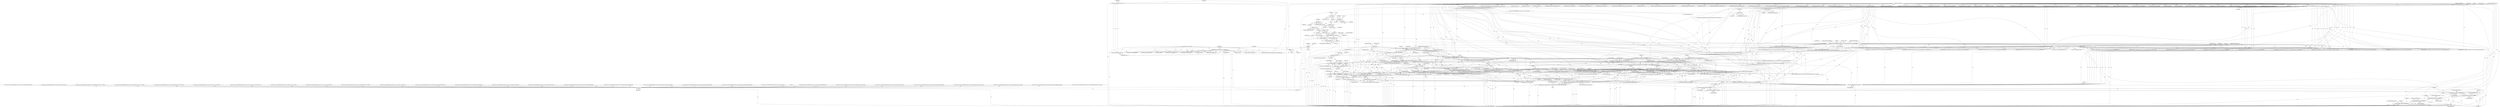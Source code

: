 digraph "0_ghostscript_e698d5c11d27212aa1098bc5b1673a3378563092_19@pointer" {
"1000775" [label="(Call,jbig2_error(ctx, JBIG2_SEVERITY_FATAL, segment->number, \"text region specified invalid RDW huffman table\"))"];
"1000549" [label="(Call,jbig2_build_huffman_table(ctx, &jbig2_huffman_params_H))"];
"1000459" [label="(Call,jbig2_build_huffman_table(ctx, &jbig2_huffman_params_F))"];
"1000369" [label="(Call,jbig2_error(ctx, JBIG2_SEVERITY_WARNING, segment->number, \"reserved bit 15 of text region huffman flags is not zero\"))"];
"1000227" [label="(Call,jbig2_error(ctx, JBIG2_SEVERITY_DEBUG, segment->number, \"text region header flags 0x%04x\", flags))"];
"1000150" [label="(MethodParameterIn,Jbig2Ctx *ctx)"];
"1000218" [label="(Call,flags = jbig2_get_uint16(segment_data + offset))"];
"1000220" [label="(Call,jbig2_get_uint16(segment_data + offset))"];
"1000211" [label="(Call,jbig2_get_region_segment_info(&region_info, segment_data))"];
"1000152" [label="(MethodParameterIn,const byte *segment_data)"];
"1000215" [label="(Call,offset += 17)"];
"1000155" [label="(Call,offset = 0)"];
"1000341" [label="(Call,jbig2_error(ctx, JBIG2_SEVERITY_DEBUG, segment->number, \"text region has SBDSOFFSET %d\", params.SBDSOFFSET))"];
"1000324" [label="(Call,params.SBDSOFFSET -= 0x20)"];
"1000319" [label="(Call,params.SBDSOFFSET > 0x0f)"];
"1000309" [label="(Call,params.SBDSOFFSET = (flags & 0x7C00) >> 10)"];
"1000313" [label="(Call,(flags & 0x7C00) >> 10)"];
"1000314" [label="(Call,flags & 0x7C00)"];
"1000306" [label="(Call,flags & 0x0200)"];
"1000298" [label="(Call,flags & 0x0180)"];
"1000288" [label="(Call,flags & 0x0040)"];
"1000280" [label="(Call,flags & 0x0030)"];
"1000260" [label="(Call,flags & 0x000c)"];
"1000252" [label="(Call,flags & 0x0002)"];
"1000245" [label="(Call,flags & 0x0001)"];
"1000501" [label="(Call,jbig2_build_huffman_table(ctx, huffman_params))"];
"1000477" [label="(Call,jbig2_find_table(ctx, segment, table_index))"];
"1000151" [label="(MethodParameterIn,Jbig2Segment *segment)"];
"1000197" [label="(Call,table_index = 0)"];
"1000482" [label="(Call,huffman_params == NULL)"];
"1000475" [label="(Call,huffman_params = jbig2_find_table(ctx, segment, table_index))"];
"1000469" [label="(Call,jbig2_build_huffman_table(ctx, &jbig2_huffman_params_G))"];
"1000688" [label="(Call,jbig2_build_huffman_table(ctx, huffman_params))"];
"1000664" [label="(Call,jbig2_find_table(ctx, segment, table_index))"];
"1000601" [label="(Call,jbig2_build_huffman_table(ctx, huffman_params))"];
"1000577" [label="(Call,jbig2_find_table(ctx, segment, table_index))"];
"1000504" [label="(Call,++table_index)"];
"1000582" [label="(Call,huffman_params == NULL)"];
"1000575" [label="(Call,huffman_params = jbig2_find_table(ctx, segment, table_index))"];
"1000521" [label="(Call,params.SBHUFFFS == NULL)"];
"1000497" [label="(Call,params.SBHUFFFS = jbig2_build_huffman_table(ctx, huffman_params))"];
"1000455" [label="(Call,params.SBHUFFFS = jbig2_build_huffman_table(ctx, &jbig2_huffman_params_F))"];
"1000465" [label="(Call,params.SBHUFFFS = jbig2_build_huffman_table(ctx, &jbig2_huffman_params_G))"];
"1000569" [label="(Call,jbig2_build_huffman_table(ctx, &jbig2_huffman_params_J))"];
"1000559" [label="(Call,jbig2_build_huffman_table(ctx, &jbig2_huffman_params_I))"];
"1000604" [label="(Call,++table_index)"];
"1000669" [label="(Call,huffman_params == NULL)"];
"1000662" [label="(Call,huffman_params = jbig2_find_table(ctx, segment, table_index))"];
"1000608" [label="(Call,params.SBHUFFDS == NULL)"];
"1000597" [label="(Call,params.SBHUFFDS = jbig2_build_huffman_table(ctx, huffman_params))"];
"1000565" [label="(Call,params.SBHUFFDS = jbig2_build_huffman_table(ctx, &jbig2_huffman_params_J))"];
"1000545" [label="(Call,params.SBHUFFDS = jbig2_build_huffman_table(ctx, &jbig2_huffman_params_H))"];
"1000555" [label="(Call,params.SBHUFFDS = jbig2_build_huffman_table(ctx, &jbig2_huffman_params_I))"];
"1000646" [label="(Call,jbig2_build_huffman_table(ctx, &jbig2_huffman_params_L))"];
"1000636" [label="(Call,jbig2_build_huffman_table(ctx, &jbig2_huffman_params_K))"];
"1000656" [label="(Call,jbig2_build_huffman_table(ctx, &jbig2_huffman_params_M))"];
"1000773" [label="(Call,code = jbig2_error(ctx, JBIG2_SEVERITY_FATAL, segment->number, \"text region specified invalid RDW huffman table\"))"];
"1001757" [label="(Return,return code;)"];
"1001712" [label="(Call,jbig2_release_huffman_table(ctx, params.SBHUFFFS))"];
"1001717" [label="(Call,jbig2_release_huffman_table(ctx, params.SBHUFFDS))"];
"1001722" [label="(Call,jbig2_release_huffman_table(ctx, params.SBHUFFDT))"];
"1001727" [label="(Call,jbig2_release_huffman_table(ctx, params.SBHUFFRDX))"];
"1001732" [label="(Call,jbig2_release_huffman_table(ctx, params.SBHUFFRDY))"];
"1001737" [label="(Call,jbig2_release_huffman_table(ctx, params.SBHUFFRDW))"];
"1001742" [label="(Call,jbig2_release_huffman_table(ctx, params.SBHUFFRDH))"];
"1001747" [label="(Call,jbig2_release_huffman_table(ctx, params.SBHUFFRSIZE))"];
"1001669" [label="(Call,jbig2_arith_int_ctx_free(ctx, params.IADT))"];
"1000750" [label="(Call,code = jbig2_error(ctx, JBIG2_SEVERITY_FATAL, segment->number, \"Custom RDW huffman table not found (%d)\", table_index))"];
"1000284" [label="(Call,params.TRANSPOSED = flags & 0x0040)"];
"1000347" [label="(Literal,\"text region has SBDSOFFSET %d\")"];
"1000573" [label="(ControlStructure,break;)"];
"1000484" [label="(Identifier,NULL)"];
"1000921" [label="(Call,jbig2_find_table(ctx, segment, table_index))"];
"1000225" [label="(Identifier,offset)"];
"1001250" [label="(Call,jbig2_error(ctx, JBIG2_SEVERITY_WARNING, segment->number, \"unable to find all referenced symbol dictionaries!\"))"];
"1000690" [label="(Identifier,huffman_params)"];
"1000521" [label="(Call,params.SBHUFFFS == NULL)"];
"1000487" [label="(Identifier,code)"];
"1000522" [label="(Call,params.SBHUFFFS)"];
"1000246" [label="(Identifier,flags)"];
"1000212" [label="(Call,&region_info)"];
"1001343" [label="(Call,jbig2_error(ctx, JBIG2_SEVERITY_FATAL, segment->number, \"couldn't allocate ws in text region image\"))"];
"1001404" [label="(Call,jbig2_arith_int_ctx_new(ctx))"];
"1000612" [label="(Identifier,NULL)"];
"1001500" [label="(Call,jbig2_arith_int_ctx_new(ctx))"];
"1000930" [label="(Call,code = jbig2_error(ctx, JBIG2_SEVERITY_FATAL, segment->number, \"Custom RDX huffman table not found (%d)\", table_index))"];
"1000157" [label="(Literal,0)"];
"1000234" [label="(Identifier,flags)"];
"1000478" [label="(Identifier,ctx)"];
"1000583" [label="(Identifier,huffman_params)"];
"1000319" [label="(Call,params.SBDSOFFSET > 0x0f)"];
"1001091" [label="(Call,jbig2_find_table(ctx, segment, table_index))"];
"1000323" [label="(Literal,0x0f)"];
"1001744" [label="(Call,params.SBHUFFRDH)"];
"1000688" [label="(Call,jbig2_build_huffman_table(ctx, huffman_params))"];
"1000310" [label="(Call,params.SBDSOFFSET)"];
"1000280" [label="(Call,flags & 0x0030)"];
"1000227" [label="(Call,jbig2_error(ctx, JBIG2_SEVERITY_DEBUG, segment->number, \"text region header flags 0x%04x\", flags))"];
"1000529" [label="(Call,jbig2_error(ctx, JBIG2_SEVERITY_FATAL, segment->number, \"failed to allocate text region specified FS huffman table\"))"];
"1000642" [label="(Call,params.SBHUFFDT = jbig2_build_huffman_table(ctx, &jbig2_huffman_params_L))"];
"1000741" [label="(Call,jbig2_find_table(ctx, segment, table_index))"];
"1000551" [label="(Call,&jbig2_huffman_params_H)"];
"1001758" [label="(Identifier,code)"];
"1000459" [label="(Call,jbig2_build_huffman_table(ctx, &jbig2_huffman_params_F))"];
"1001189" [label="(Call,code = jbig2_error(ctx, JBIG2_SEVERITY_FATAL, segment->number, \"text region refers to no symbol dictionaries!\"))"];
"1001204" [label="(Call,code = jbig2_error(ctx, JBIG2_SEVERITY_FATAL, segment->number, \"unable to retrive symbol dictionaries! previous parsing error?\"))"];
"1001488" [label="(Call,jbig2_arith_int_ctx_new(ctx))"];
"1000774" [label="(Identifier,code)"];
"1000813" [label="(Call,jbig2_build_huffman_table(ctx, &jbig2_huffman_params_N))"];
"1000460" [label="(Identifier,ctx)"];
"1000793" [label="(Call,jbig2_error(ctx, JBIG2_SEVERITY_FATAL, segment->number, \"failed to allocate text region specified RDW huffman table\"))"];
"1000301" [label="(Literal,7)"];
"1000260" [label="(Call,flags & 0x000c)"];
"1000630" [label="(Block,)"];
"1000563" [label="(ControlStructure,break;)"];
"1000375" [label="(Literal,\"reserved bit 15 of text region huffman flags is not zero\")"];
"1000781" [label="(Literal,\"text region specified invalid RDW huffman table\")"];
"1000842" [label="(Call,jbig2_error(ctx, JBIG2_SEVERITY_FATAL, segment->number, \"Custom RDH huffman table not found (%d)\", table_index))"];
"1000965" [label="(Call,params.SBHUFFRDX == NULL)"];
"1000632" [label="(Call,params.SBHUFFDT = jbig2_build_huffman_table(ctx, &jbig2_huffman_params_K))"];
"1000569" [label="(Call,jbig2_build_huffman_table(ctx, &jbig2_huffman_params_J))"];
"1001714" [label="(Call,params.SBHUFFFS)"];
"1000198" [label="(Identifier,table_index)"];
"1000776" [label="(Identifier,ctx)"];
"1000581" [label="(ControlStructure,if (huffman_params == NULL))"];
"1000652" [label="(Call,params.SBHUFFDT = jbig2_build_huffman_table(ctx, &jbig2_huffman_params_M))"];
"1001361" [label="(Call,code = jbig2_error(ctx, JBIG2_SEVERITY_FATAL, segment->number, \"couldn't allocate as in text region image\"))"];
"1000153" [label="(Block,)"];
"1000497" [label="(Call,params.SBHUFFFS = jbig2_build_huffman_table(ctx, huffman_params))"];
"1001712" [label="(Call,jbig2_release_huffman_table(ctx, params.SBHUFFFS))"];
"1000627" [label="(Identifier,huffman_flags)"];
"1001637" [label="(Call,jbig2_arith_int_ctx_free(ctx, params.IARI))"];
"1000855" [label="(Call,jbig2_build_huffman_table(ctx, huffman_params))"];
"1000281" [label="(Identifier,flags)"];
"1001743" [label="(Identifier,ctx)"];
"1001206" [label="(Call,jbig2_error(ctx, JBIG2_SEVERITY_FATAL, segment->number, \"unable to retrive symbol dictionaries! previous parsing error?\"))"];
"1001449" [label="(Call,code = jbig2_error(ctx, JBIG2_SEVERITY_FATAL, segment->number, \"couldn't allocate text region image data\"))"];
"1001674" [label="(Call,jbig2_arith_int_ctx_free(ctx, params.IAFS))"];
"1001761" [label="(Call,jbig2_error(ctx, JBIG2_SEVERITY_FATAL, segment->number, \"Segment too short\"))"];
"1000214" [label="(Identifier,segment_data)"];
"1000365" [label="(ControlStructure,if (huffman_flags & 0x8000))"];
"1000667" [label="(Identifier,table_index)"];
"1000663" [label="(Identifier,huffman_params)"];
"1000673" [label="(Call,code = jbig2_error(ctx, JBIG2_SEVERITY_FATAL, segment->number, \"Custom DT huffman table not found (%d)\", table_index))"];
"1000599" [label="(Identifier,params)"];
"1000340" [label="(Block,)"];
"1000483" [label="(Identifier,huffman_params)"];
"1000528" [label="(Identifier,code)"];
"1001341" [label="(Call,code = jbig2_error(ctx, JBIG2_SEVERITY_FATAL, segment->number, \"couldn't allocate ws in text region image\"))"];
"1001494" [label="(Call,jbig2_arith_int_ctx_new(ctx))"];
"1000498" [label="(Call,params.SBHUFFFS)"];
"1000435" [label="(Identifier,params)"];
"1001055" [label="(Call,params.SBHUFFRDY == NULL)"];
"1000971" [label="(Call,code = jbig2_error(ctx, JBIG2_SEVERITY_FATAL, segment->number, \"failed to allocate text region specified RDX huffman table\"))"];
"1001732" [label="(Call,jbig2_release_huffman_table(ctx, params.SBHUFFRDY))"];
"1000262" [label="(Literal,0x000c)"];
"1000540" [label="(Identifier,huffman_flags)"];
"1001043" [label="(Call,code = jbig2_error(ctx, JBIG2_SEVERITY_FATAL, segment->number, \"text region specified invalid RDY huffman table\"))"];
"1000580" [label="(Identifier,table_index)"];
"1000289" [label="(Identifier,flags)"];
"1001122" [label="(Call,params.SBHUFFRSIZE == NULL)"];
"1000455" [label="(Call,params.SBHUFFFS = jbig2_build_huffman_table(ctx, &jbig2_huffman_params_F))"];
"1000228" [label="(Identifier,ctx)"];
"1000309" [label="(Call,params.SBDSOFFSET = (flags & 0x7C00) >> 10)"];
"1001742" [label="(Call,jbig2_release_huffman_table(ctx, params.SBHUFFRDH))"];
"1000604" [label="(Call,++table_index)"];
"1000333" [label="(Call,flags & 0x8000)"];
"1001727" [label="(Call,jbig2_release_huffman_table(ctx, params.SBHUFFRDX))"];
"1000561" [label="(Call,&jbig2_huffman_params_I)"];
"1000230" [label="(Call,segment->number)"];
"1000665" [label="(Identifier,ctx)"];
"1000666" [label="(Identifier,segment)"];
"1000501" [label="(Call,jbig2_build_huffman_table(ctx, huffman_params))"];
"1000560" [label="(Identifier,ctx)"];
"1000479" [label="(Identifier,segment)"];
"1000509" [label="(Call,code = jbig2_error(ctx, JBIG2_SEVERITY_FATAL, segment->number, \"text region specified invalid FS huffman table\"))"];
"1001287" [label="(Call,jbig2_error(ctx, JBIG2_SEVERITY_FATAL, segment->number, \"could not allocate GR_stats\"))"];
"1001363" [label="(Call,jbig2_error(ctx, JBIG2_SEVERITY_FATAL, segment->number, \"couldn't allocate as in text region image\"))"];
"1000555" [label="(Call,params.SBHUFFDS = jbig2_build_huffman_table(ctx, &jbig2_huffman_params_I))"];
"1000261" [label="(Identifier,flags)"];
"1000469" [label="(Call,jbig2_build_huffman_table(ctx, &jbig2_huffman_params_G))"];
"1000162" [label="(Identifier,image)"];
"1000606" [label="(ControlStructure,break;)"];
"1001545" [label="(Call,code = jbig2_error(ctx, JBIG2_SEVERITY_FATAL, segment->number, \"couldn't allocate text region image data\"))"];
"1000308" [label="(Literal,0x0200)"];
"1000216" [label="(Identifier,offset)"];
"1000945" [label="(Call,jbig2_build_huffman_table(ctx, huffman_params))"];
"1000582" [label="(Call,huffman_params == NULL)"];
"1001416" [label="(Call,jbig2_arith_int_ctx_new(ctx))"];
"1000782" [label="(ControlStructure,goto cleanup1;)"];
"1000686" [label="(Identifier,params)"];
"1000913" [label="(Call,jbig2_build_huffman_table(ctx, &jbig2_huffman_params_O))"];
"1000881" [label="(Call,code = jbig2_error(ctx, JBIG2_SEVERITY_FATAL, segment->number, \"failed to allocate text region specified RDH huffman table\"))"];
"1001003" [label="(Call,jbig2_build_huffman_table(ctx, &jbig2_huffman_params_O))"];
"1000775" [label="(Call,jbig2_error(ctx, JBIG2_SEVERITY_FATAL, segment->number, \"text region specified invalid RDW huffman table\"))"];
"1000647" [label="(Identifier,ctx)"];
"1000588" [label="(Call,jbig2_error(ctx, JBIG2_SEVERITY_FATAL, segment->number, \"Custom DS huffman table not found (%d)\", table_index))"];
"1000456" [label="(Call,params.SBHUFFFS)"];
"1000520" [label="(ControlStructure,if (params.SBHUFFFS == NULL))"];
"1000546" [label="(Call,params.SBHUFFDS)"];
"1001632" [label="(Call,jbig2_arith_iaid_ctx_free(ctx, params.IAID))"];
"1000657" [label="(Identifier,ctx)"];
"1001316" [label="(Call,jbig2_error(ctx, JBIG2_SEVERITY_FATAL, segment->number, \"couldn't allocate text region image\"))"];
"1001748" [label="(Identifier,ctx)"];
"1000566" [label="(Call,params.SBHUFFDS)"];
"1000656" [label="(Call,jbig2_build_huffman_table(ctx, &jbig2_huffman_params_M))"];
"1000668" [label="(ControlStructure,if (huffman_params == NULL))"];
"1000511" [label="(Call,jbig2_error(ctx, JBIG2_SEVERITY_FATAL, segment->number, \"text region specified invalid FS huffman table\"))"];
"1001757" [label="(Return,return code;)"];
"1000695" [label="(Call,params.SBHUFFDT == NULL)"];
"1000341" [label="(Call,jbig2_error(ctx, JBIG2_SEVERITY_DEBUG, segment->number, \"text region has SBDSOFFSET %d\", params.SBDSOFFSET))"];
"1000701" [label="(Call,code = jbig2_error(ctx, JBIG2_SEVERITY_FATAL, segment->number, \"failed to allocate text region specified DT huffman table\"))"];
"1001035" [label="(Call,jbig2_build_huffman_table(ctx, huffman_params))"];
"1000300" [label="(Literal,0x0180)"];
"1000637" [label="(Identifier,ctx)"];
"1001642" [label="(Call,jbig2_arith_int_ctx_free(ctx, params.IARDW))"];
"1000823" [label="(Call,jbig2_build_huffman_table(ctx, &jbig2_huffman_params_O))"];
"1000648" [label="(Call,&jbig2_huffman_params_L)"];
"1000299" [label="(Identifier,flags)"];
"1000831" [label="(Call,jbig2_find_table(ctx, segment, table_index))"];
"1001326" [label="(Call,jbig2_word_stream_buf_new(ctx, segment_data + offset, segment->data_length - offset))"];
"1000263" [label="(Literal,2)"];
"1000388" [label="(Call,params.sbrat[0] = segment_data[offset])"];
"1000437" [label="(Call,jbig2_get_uint32(segment_data + offset))"];
"1000248" [label="(Call,params.SBREFINE = flags & 0x0002)"];
"1000527" [label="(Call,code = jbig2_error(ctx, JBIG2_SEVERITY_FATAL, segment->number, \"failed to allocate text region specified FS huffman table\"))"];
"1000684" [label="(Call,params.SBHUFFDT = jbig2_build_huffman_table(ctx, huffman_params))"];
"1000752" [label="(Call,jbig2_error(ctx, JBIG2_SEVERITY_FATAL, segment->number, \"Custom RDW huffman table not found (%d)\", table_index))"];
"1000224" [label="(Call,offset += 2)"];
"1000221" [label="(Call,segment_data + offset)"];
"1000342" [label="(Identifier,ctx)"];
"1000369" [label="(Call,jbig2_error(ctx, JBIG2_SEVERITY_WARNING, segment->number, \"reserved bit 15 of text region huffman flags is not zero\"))"];
"1000253" [label="(Identifier,flags)"];
"1000584" [label="(Identifier,NULL)"];
"1000503" [label="(Identifier,huffman_params)"];
"1001451" [label="(Call,jbig2_error(ctx, JBIG2_SEVERITY_FATAL, segment->number, \"couldn't allocate text region image data\"))"];
"1000646" [label="(Call,jbig2_build_huffman_table(ctx, &jbig2_huffman_params_L))"];
"1001652" [label="(Call,jbig2_arith_int_ctx_free(ctx, params.IARDX))"];
"1000359" [label="(Call,segment_data + offset)"];
"1000675" [label="(Call,jbig2_error(ctx, JBIG2_SEVERITY_FATAL, segment->number, \"Custom DT huffman table not found (%d)\", table_index))"];
"1001022" [label="(Call,jbig2_error(ctx, JBIG2_SEVERITY_FATAL, segment->number, \"Custom RDY huffman table not found (%d)\", table_index))"];
"1001560" [label="(Call,jbig2_error(ctx, JBIG2_SEVERITY_FATAL, segment->number, \"failed to decode text region image data\"))"];
"1000482" [label="(Call,huffman_params == NULL)"];
"1001717" [label="(Call,jbig2_release_huffman_table(ctx, params.SBHUFFDS))"];
"1001679" [label="(Call,jbig2_arith_int_ctx_free(ctx, params.IADS))"];
"1000152" [label="(MethodParameterIn,const byte *segment_data)"];
"1000723" [label="(Call,jbig2_build_huffman_table(ctx, &jbig2_huffman_params_N))"];
"1000636" [label="(Call,jbig2_build_huffman_table(ctx, &jbig2_huffman_params_K))"];
"1000344" [label="(Call,segment->number)"];
"1000283" [label="(Literal,4)"];
"1000602" [label="(Identifier,ctx)"];
"1000614" [label="(Call,code = jbig2_error(ctx, JBIG2_SEVERITY_FATAL, segment->number, \"failed to allocate text region specified DS huffman table\"))"];
"1001647" [label="(Call,jbig2_arith_int_ctx_free(ctx, params.IARDH))"];
"1001128" [label="(Call,code = jbig2_error(ctx, JBIG2_SEVERITY_FATAL, segment->number, \"failed to allocate text region specified RSIZE huffman table\"))"];
"1000499" [label="(Identifier,params)"];
"1000463" [label="(ControlStructure,break;)"];
"1001728" [label="(Identifier,ctx)"];
"1001733" [label="(Identifier,ctx)"];
"1000370" [label="(Identifier,ctx)"];
"1001657" [label="(Call,jbig2_arith_int_ctx_free(ctx, params.IARDY))"];
"1000777" [label="(Identifier,JBIG2_SEVERITY_FATAL)"];
"1000259" [label="(Call,(flags & 0x000c) >> 2)"];
"1000875" [label="(Call,params.SBHUFFRDH == NULL)"];
"1000883" [label="(Call,jbig2_error(ctx, JBIG2_SEVERITY_FATAL, segment->number, \"failed to allocate text region specified RDH huffman table\"))"];
"1001713" [label="(Identifier,ctx)"];
"1000616" [label="(Call,jbig2_error(ctx, JBIG2_SEVERITY_FATAL, segment->number, \"failed to allocate text region specified DS huffman table\"))"];
"1000316" [label="(Literal,0x7C00)"];
"1000343" [label="(Identifier,JBIG2_SEVERITY_DEBUG)"];
"1000219" [label="(Identifier,flags)"];
"1000328" [label="(Literal,0x20)"];
"1000465" [label="(Call,params.SBHUFFFS = jbig2_build_huffman_table(ctx, &jbig2_huffman_params_G))"];
"1001754" [label="(Identifier,ctx)"];
"1000505" [label="(Identifier,table_index)"];
"1000245" [label="(Call,flags & 0x0001)"];
"1001011" [label="(Call,jbig2_find_table(ctx, segment, table_index))"];
"1001285" [label="(Call,code = jbig2_error(ctx, JBIG2_SEVERITY_FATAL, segment->number, \"could not allocate GR_stats\"))"];
"1000419" [label="(Call,params.sbrat[3] = segment_data[offset + 3])"];
"1000313" [label="(Call,(flags & 0x7C00) >> 10)"];
"1000470" [label="(Identifier,ctx)"];
"1001410" [label="(Call,jbig2_arith_int_ctx_new(ctx))"];
"1001581" [label="(Call,jbig2_image_clone(ctx, image))"];
"1000607" [label="(ControlStructure,if (params.SBHUFFDS == NULL))"];
"1000302" [label="(Call,params.SBDEFPIXEL = flags & 0x0200)"];
"1000438" [label="(Call,segment_data + offset)"];
"1000247" [label="(Literal,0x0001)"];
"1000576" [label="(Identifier,huffman_params)"];
"1000504" [label="(Call,++table_index)"];
"1001102" [label="(Call,jbig2_error(ctx, JBIG2_SEVERITY_FATAL, segment->number, \"Custom RSIZE huffman table not found (%d)\", table_index))"];
"1000397" [label="(Call,params.sbrat[1] = segment_data[offset + 1])"];
"1000288" [label="(Call,flags & 0x0040)"];
"1000601" [label="(Call,jbig2_build_huffman_table(ctx, huffman_params))"];
"1001130" [label="(Call,jbig2_error(ctx, JBIG2_SEVERITY_FATAL, segment->number, \"failed to allocate text region specified RSIZE huffman table\"))"];
"1000575" [label="(Call,huffman_params = jbig2_find_table(ctx, segment, table_index))"];
"1000307" [label="(Identifier,flags)"];
"1001506" [label="(Call,jbig2_arith_int_ctx_new(ctx))"];
"1001556" [label="(Call,code < 0)"];
"1001143" [label="(Call,jbig2_error(ctx, JBIG2_SEVERITY_WARNING, segment->number, \"text region huffman flags bit 15 is set, contrary to spec\"))"];
"1000615" [label="(Identifier,code)"];
"1000233" [label="(Literal,\"text region header flags 0x%04x\")"];
"1001747" [label="(Call,jbig2_release_huffman_table(ctx, params.SBHUFFRSIZE))"];
"1000480" [label="(Identifier,table_index)"];
"1001718" [label="(Identifier,ctx)"];
"1001547" [label="(Call,jbig2_error(ctx, JBIG2_SEVERITY_FATAL, segment->number, \"couldn't allocate text region image data\"))"];
"1000215" [label="(Call,offset += 17)"];
"1000326" [label="(Identifier,params)"];
"1000778" [label="(Call,segment->number)"];
"1001739" [label="(Call,params.SBHUFFRDW)"];
"1000556" [label="(Call,params.SBHUFFDS)"];
"1001605" [label="(Call,jbig2_page_add_result(ctx, &ctx->pages[ctx->current_page], image, region_info.x, region_info.y, region_info.op))"];
"1000297" [label="(Call,(flags & 0x0180) >> 7)"];
"1000298" [label="(Call,flags & 0x0180)"];
"1000290" [label="(Literal,0x0040)"];
"1000674" [label="(Identifier,code)"];
"1001703" [label="(Call,jbig2_image_release(ctx, image))"];
"1001045" [label="(Call,jbig2_error(ctx, JBIG2_SEVERITY_FATAL, segment->number, \"text region specified invalid RDY huffman table\"))"];
"1001083" [label="(Call,jbig2_build_huffman_table(ctx, &jbig2_huffman_params_A))"];
"1000953" [label="(Call,code = jbig2_error(ctx, JBIG2_SEVERITY_FATAL, segment->number, \"text region specified invalid RDX huffman table\"))"];
"1000597" [label="(Call,params.SBHUFFDS = jbig2_build_huffman_table(ctx, huffman_params))"];
"1001768" [label="(MethodReturn,RET)"];
"1000586" [label="(Call,code = jbig2_error(ctx, JBIG2_SEVERITY_FATAL, segment->number, \"Custom DS huffman table not found (%d)\", table_index))"];
"1000559" [label="(Call,jbig2_build_huffman_table(ctx, &jbig2_huffman_params_I))"];
"1001224" [label="(Call,code = jbig2_error(ctx, JBIG2_SEVERITY_WARNING, segment->number, \"unable to find first referenced symbol dictionary!\"))"];
"1000218" [label="(Call,flags = jbig2_get_uint16(segment_data + offset))"];
"1000571" [label="(Call,&jbig2_huffman_params_J)"];
"1000471" [label="(Call,&jbig2_huffman_params_G)"];
"1000252" [label="(Call,flags & 0x0002)"];
"1000765" [label="(Call,jbig2_build_huffman_table(ctx, huffman_params))"];
"1000502" [label="(Identifier,ctx)"];
"1000461" [label="(Call,&jbig2_huffman_params_F)"];
"1001586" [label="(Call,jbig2_error(ctx, JBIG2_SEVERITY_DEBUG, segment->number,\n                    \"composing %dx%d decoded text region onto page at (%d, %d)\", region_info.width, region_info.height, region_info.x, region_info.y))"];
"1000151" [label="(MethodParameterIn,Jbig2Segment *segment)"];
"1000477" [label="(Call,jbig2_find_table(ctx, segment, table_index))"];
"1000691" [label="(Call,++table_index)"];
"1000670" [label="(Identifier,huffman_params)"];
"1001749" [label="(Call,params.SBHUFFRSIZE)"];
"1000669" [label="(Call,huffman_params == NULL)"];
"1000791" [label="(Call,code = jbig2_error(ctx, JBIG2_SEVERITY_FATAL, segment->number, \"failed to allocate text region specified RDW huffman table\"))"];
"1000156" [label="(Identifier,offset)"];
"1000353" [label="(Identifier,params)"];
"1000578" [label="(Identifier,ctx)"];
"1000320" [label="(Call,params.SBDSOFFSET)"];
"1000577" [label="(Call,jbig2_find_table(ctx, segment, table_index))"];
"1001738" [label="(Identifier,ctx)"];
"1000903" [label="(Call,jbig2_build_huffman_table(ctx, &jbig2_huffman_params_N))"];
"1001063" [label="(Call,jbig2_error(ctx, JBIG2_SEVERITY_FATAL, segment->number, \"failed to allocate text region specified RDY huffman table\"))"];
"1001722" [label="(Call,jbig2_release_huffman_table(ctx, params.SBHUFFDT))"];
"1000241" [label="(Call,params.SBHUFF = flags & 0x0001)"];
"1001020" [label="(Call,code = jbig2_error(ctx, JBIG2_SEVERITY_FATAL, segment->number, \"Custom RDY huffman table not found (%d)\", table_index))"];
"1000254" [label="(Literal,0x0002)"];
"1000229" [label="(Identifier,JBIG2_SEVERITY_DEBUG)"];
"1000603" [label="(Identifier,huffman_params)"];
"1000321" [label="(Identifier,params)"];
"1000314" [label="(Call,flags & 0x7C00)"];
"1000481" [label="(ControlStructure,if (huffman_params == NULL))"];
"1001475" [label="(Call,jbig2_arith_iaid_ctx_new(ctx, SBSYMCODELEN))"];
"1000348" [label="(Call,params.SBDSOFFSET)"];
"1000543" [label="(Block,)"];
"1000545" [label="(Call,params.SBHUFFDS = jbig2_build_huffman_table(ctx, &jbig2_huffman_params_H))"];
"1000486" [label="(Call,code = jbig2_error(ctx, JBIG2_SEVERITY_FATAL, segment->number, \"Custom FS huffman table not found (%d)\", table_index))"];
"1000609" [label="(Call,params.SBHUFFDS)"];
"1000331" [label="(Identifier,params)"];
"1000199" [label="(Literal,0)"];
"1000605" [label="(Identifier,table_index)"];
"1001734" [label="(Call,params.SBHUFFRDY)"];
"1000973" [label="(Call,jbig2_error(ctx, JBIG2_SEVERITY_FATAL, segment->number, \"failed to allocate text region specified RDX huffman table\"))"];
"1001684" [label="(Call,jbig2_arith_int_ctx_free(ctx, params.IAIT))"];
"1000865" [label="(Call,jbig2_error(ctx, JBIG2_SEVERITY_FATAL, segment->number, \"text region specified invalid RDH huffman table\"))"];
"1000317" [label="(Literal,10)"];
"1000371" [label="(Identifier,JBIG2_SEVERITY_WARNING)"];
"1000550" [label="(Identifier,ctx)"];
"1001191" [label="(Call,jbig2_error(ctx, JBIG2_SEVERITY_FATAL, segment->number, \"text region refers to no symbol dictionaries!\"))"];
"1000773" [label="(Call,code = jbig2_error(ctx, JBIG2_SEVERITY_FATAL, segment->number, \"text region specified invalid RDW huffman table\"))"];
"1001737" [label="(Call,jbig2_release_huffman_table(ctx, params.SBHUFFRDW))"];
"1001724" [label="(Call,params.SBHUFFDT)"];
"1001422" [label="(Call,jbig2_arith_int_ctx_new(ctx))"];
"1001061" [label="(Call,code = jbig2_error(ctx, JBIG2_SEVERITY_FATAL, segment->number, \"failed to allocate text region specified RDY huffman table\"))"];
"1000325" [label="(Call,params.SBDSOFFSET)"];
"1001482" [label="(Call,jbig2_arith_int_ctx_new(ctx))"];
"1001184" [label="(Call,jbig2_sd_list_referred(ctx, segment))"];
"1000703" [label="(Call,jbig2_error(ctx, JBIG2_SEVERITY_FATAL, segment->number, \"failed to allocate text region specified DT huffman table\"))"];
"1000638" [label="(Call,&jbig2_huffman_params_K)"];
"1000466" [label="(Call,params.SBHUFFFS)"];
"1000476" [label="(Identifier,huffman_params)"];
"1001694" [label="(Call,jbig2_word_stream_buf_free(ctx, ws))"];
"1000358" [label="(Call,jbig2_get_uint16(segment_data + offset))"];
"1000473" [label="(ControlStructure,break;)"];
"1001711" [label="(Block,)"];
"1000202" [label="(Identifier,huffman_params)"];
"1001100" [label="(Call,code = jbig2_error(ctx, JBIG2_SEVERITY_FATAL, segment->number, \"Custom RSIZE huffman table not found (%d)\", table_index))"];
"1001174" [label="(Call,jbig2_sd_count_referred(ctx, segment))"];
"1000475" [label="(Call,huffman_params = jbig2_find_table(ctx, segment, table_index))"];
"1000863" [label="(Call,code = jbig2_error(ctx, JBIG2_SEVERITY_FATAL, segment->number, \"text region specified invalid RDH huffman table\"))"];
"1001328" [label="(Call,segment_data + offset)"];
"1000689" [label="(Identifier,ctx)"];
"1001353" [label="(Call,jbig2_arith_new(ctx, ws))"];
"1001301" [label="(Call,jbig2_image_new(ctx, region_info.width, region_info.height))"];
"1000318" [label="(ControlStructure,if (params.SBDSOFFSET > 0x0f))"];
"1000587" [label="(Identifier,code)"];
"1000658" [label="(Call,&jbig2_huffman_params_M)"];
"1000324" [label="(Call,params.SBDSOFFSET -= 0x20)"];
"1000662" [label="(Call,huffman_params = jbig2_find_table(ctx, segment, table_index))"];
"1000932" [label="(Call,jbig2_error(ctx, JBIG2_SEVERITY_FATAL, segment->number, \"Custom RDX huffman table not found (%d)\", table_index))"];
"1000955" [label="(Call,jbig2_error(ctx, JBIG2_SEVERITY_FATAL, segment->number, \"text region specified invalid RDX huffman table\"))"];
"1001276" [label="(Call,jbig2_new(ctx, Jbig2ArithCx, stats_size))"];
"1000565" [label="(Call,params.SBHUFFDS = jbig2_build_huffman_table(ctx, &jbig2_huffman_params_J))"];
"1000315" [label="(Identifier,flags)"];
"1000306" [label="(Call,flags & 0x0200)"];
"1000664" [label="(Call,jbig2_find_table(ctx, segment, table_index))"];
"1000785" [label="(Call,params.SBHUFFRDW == NULL)"];
"1000453" [label="(Block,)"];
"1000717" [label="(Block,)"];
"1000549" [label="(Call,jbig2_build_huffman_table(ctx, &jbig2_huffman_params_H))"];
"1000217" [label="(Literal,17)"];
"1000155" [label="(Call,offset = 0)"];
"1001115" [label="(Call,jbig2_build_huffman_table(ctx, huffman_params))"];
"1000220" [label="(Call,jbig2_get_uint16(segment_data + offset))"];
"1000733" [label="(Call,jbig2_build_huffman_table(ctx, &jbig2_huffman_params_O))"];
"1000993" [label="(Call,jbig2_build_huffman_table(ctx, &jbig2_huffman_params_N))"];
"1000608" [label="(Call,params.SBHUFFDS == NULL)"];
"1000197" [label="(Call,table_index = 0)"];
"1001723" [label="(Identifier,ctx)"];
"1000237" [label="(Identifier,params)"];
"1000525" [label="(Identifier,NULL)"];
"1000671" [label="(Identifier,NULL)"];
"1000598" [label="(Call,params.SBHUFFDS)"];
"1000570" [label="(Identifier,ctx)"];
"1000553" [label="(ControlStructure,break;)"];
"1001226" [label="(Call,jbig2_error(ctx, JBIG2_SEVERITY_WARNING, segment->number, \"unable to find first referenced symbol dictionary!\"))"];
"1000488" [label="(Call,jbig2_error(ctx, JBIG2_SEVERITY_FATAL, segment->number, \"Custom FS huffman table not found (%d)\", table_index))"];
"1000408" [label="(Call,params.sbrat[2] = segment_data[offset + 2])"];
"1001314" [label="(Call,code = jbig2_error(ctx, JBIG2_SEVERITY_FATAL, segment->number, \"couldn't allocate text region image\"))"];
"1000279" [label="(Call,(flags & 0x0030) >> 4)"];
"1000579" [label="(Identifier,segment)"];
"1001719" [label="(Call,params.SBHUFFDS)"];
"1000150" [label="(MethodParameterIn,Jbig2Ctx *ctx)"];
"1000372" [label="(Call,segment->number)"];
"1000506" [label="(ControlStructure,break;)"];
"1000840" [label="(Call,code = jbig2_error(ctx, JBIG2_SEVERITY_FATAL, segment->number, \"Custom RDH huffman table not found (%d)\", table_index))"];
"1001729" [label="(Call,params.SBHUFFRDX)"];
"1000282" [label="(Literal,0x0030)"];
"1001150" [label="(Call,jbig2_error(ctx, JBIG2_SEVERITY_INFO, segment->number,\n                \"text region: %d x %d @ (%d,%d) %d symbols\", region_info.width, region_info.height, region_info.x, region_info.y, params.SBNUMINSTANCES))"];
"1000211" [label="(Call,jbig2_get_region_segment_info(&region_info, segment_data))"];
"1000775" -> "1000773"  [label="AST: "];
"1000775" -> "1000781"  [label="CFG: "];
"1000776" -> "1000775"  [label="AST: "];
"1000777" -> "1000775"  [label="AST: "];
"1000778" -> "1000775"  [label="AST: "];
"1000781" -> "1000775"  [label="AST: "];
"1000773" -> "1000775"  [label="CFG: "];
"1000775" -> "1001768"  [label="DDG: "];
"1000775" -> "1001768"  [label="DDG: "];
"1000775" -> "1001768"  [label="DDG: "];
"1000775" -> "1000773"  [label="DDG: "];
"1000775" -> "1000773"  [label="DDG: "];
"1000775" -> "1000773"  [label="DDG: "];
"1000775" -> "1000773"  [label="DDG: "];
"1000549" -> "1000775"  [label="DDG: "];
"1000688" -> "1000775"  [label="DDG: "];
"1000601" -> "1000775"  [label="DDG: "];
"1000646" -> "1000775"  [label="DDG: "];
"1000636" -> "1000775"  [label="DDG: "];
"1000501" -> "1000775"  [label="DDG: "];
"1000569" -> "1000775"  [label="DDG: "];
"1000656" -> "1000775"  [label="DDG: "];
"1000469" -> "1000775"  [label="DDG: "];
"1000559" -> "1000775"  [label="DDG: "];
"1000459" -> "1000775"  [label="DDG: "];
"1000150" -> "1000775"  [label="DDG: "];
"1000341" -> "1000775"  [label="DDG: "];
"1000227" -> "1000775"  [label="DDG: "];
"1000369" -> "1000775"  [label="DDG: "];
"1000775" -> "1001712"  [label="DDG: "];
"1000549" -> "1000545"  [label="AST: "];
"1000549" -> "1000551"  [label="CFG: "];
"1000550" -> "1000549"  [label="AST: "];
"1000551" -> "1000549"  [label="AST: "];
"1000545" -> "1000549"  [label="CFG: "];
"1000549" -> "1001768"  [label="DDG: "];
"1000549" -> "1000545"  [label="DDG: "];
"1000549" -> "1000545"  [label="DDG: "];
"1000459" -> "1000549"  [label="DDG: "];
"1000501" -> "1000549"  [label="DDG: "];
"1000469" -> "1000549"  [label="DDG: "];
"1000150" -> "1000549"  [label="DDG: "];
"1000549" -> "1000616"  [label="DDG: "];
"1000549" -> "1000636"  [label="DDG: "];
"1000549" -> "1000646"  [label="DDG: "];
"1000549" -> "1000656"  [label="DDG: "];
"1000549" -> "1000664"  [label="DDG: "];
"1000549" -> "1000703"  [label="DDG: "];
"1000549" -> "1000723"  [label="DDG: "];
"1000549" -> "1000733"  [label="DDG: "];
"1000549" -> "1000741"  [label="DDG: "];
"1000459" -> "1000455"  [label="AST: "];
"1000459" -> "1000461"  [label="CFG: "];
"1000460" -> "1000459"  [label="AST: "];
"1000461" -> "1000459"  [label="AST: "];
"1000455" -> "1000459"  [label="CFG: "];
"1000459" -> "1001768"  [label="DDG: "];
"1000459" -> "1000455"  [label="DDG: "];
"1000459" -> "1000455"  [label="DDG: "];
"1000369" -> "1000459"  [label="DDG: "];
"1000227" -> "1000459"  [label="DDG: "];
"1000341" -> "1000459"  [label="DDG: "];
"1000150" -> "1000459"  [label="DDG: "];
"1000459" -> "1000529"  [label="DDG: "];
"1000459" -> "1000559"  [label="DDG: "];
"1000459" -> "1000569"  [label="DDG: "];
"1000459" -> "1000577"  [label="DDG: "];
"1000459" -> "1000616"  [label="DDG: "];
"1000459" -> "1000636"  [label="DDG: "];
"1000459" -> "1000646"  [label="DDG: "];
"1000459" -> "1000656"  [label="DDG: "];
"1000459" -> "1000664"  [label="DDG: "];
"1000459" -> "1000703"  [label="DDG: "];
"1000459" -> "1000723"  [label="DDG: "];
"1000459" -> "1000733"  [label="DDG: "];
"1000459" -> "1000741"  [label="DDG: "];
"1000369" -> "1000365"  [label="AST: "];
"1000369" -> "1000375"  [label="CFG: "];
"1000370" -> "1000369"  [label="AST: "];
"1000371" -> "1000369"  [label="AST: "];
"1000372" -> "1000369"  [label="AST: "];
"1000375" -> "1000369"  [label="AST: "];
"1000435" -> "1000369"  [label="CFG: "];
"1000369" -> "1001768"  [label="DDG: "];
"1000369" -> "1001768"  [label="DDG: "];
"1000227" -> "1000369"  [label="DDG: "];
"1000227" -> "1000369"  [label="DDG: "];
"1000341" -> "1000369"  [label="DDG: "];
"1000341" -> "1000369"  [label="DDG: "];
"1000150" -> "1000369"  [label="DDG: "];
"1000369" -> "1000469"  [label="DDG: "];
"1000369" -> "1000477"  [label="DDG: "];
"1000369" -> "1000488"  [label="DDG: "];
"1000369" -> "1000511"  [label="DDG: "];
"1000369" -> "1000511"  [label="DDG: "];
"1000369" -> "1000529"  [label="DDG: "];
"1000369" -> "1000588"  [label="DDG: "];
"1000369" -> "1000616"  [label="DDG: "];
"1000369" -> "1000675"  [label="DDG: "];
"1000369" -> "1000703"  [label="DDG: "];
"1000369" -> "1000752"  [label="DDG: "];
"1000369" -> "1000793"  [label="DDG: "];
"1000369" -> "1000842"  [label="DDG: "];
"1000369" -> "1000865"  [label="DDG: "];
"1000369" -> "1000883"  [label="DDG: "];
"1000369" -> "1000932"  [label="DDG: "];
"1000369" -> "1000955"  [label="DDG: "];
"1000369" -> "1000973"  [label="DDG: "];
"1000369" -> "1001022"  [label="DDG: "];
"1000369" -> "1001045"  [label="DDG: "];
"1000369" -> "1001063"  [label="DDG: "];
"1000369" -> "1001102"  [label="DDG: "];
"1000369" -> "1001130"  [label="DDG: "];
"1000369" -> "1001143"  [label="DDG: "];
"1000369" -> "1001143"  [label="DDG: "];
"1000369" -> "1001150"  [label="DDG: "];
"1000369" -> "1001150"  [label="DDG: "];
"1000369" -> "1001226"  [label="DDG: "];
"1000369" -> "1001250"  [label="DDG: "];
"1000227" -> "1000153"  [label="AST: "];
"1000227" -> "1000234"  [label="CFG: "];
"1000228" -> "1000227"  [label="AST: "];
"1000229" -> "1000227"  [label="AST: "];
"1000230" -> "1000227"  [label="AST: "];
"1000233" -> "1000227"  [label="AST: "];
"1000234" -> "1000227"  [label="AST: "];
"1000237" -> "1000227"  [label="CFG: "];
"1000227" -> "1001768"  [label="DDG: "];
"1000227" -> "1001768"  [label="DDG: "];
"1000150" -> "1000227"  [label="DDG: "];
"1000218" -> "1000227"  [label="DDG: "];
"1000227" -> "1000245"  [label="DDG: "];
"1000227" -> "1000341"  [label="DDG: "];
"1000227" -> "1000341"  [label="DDG: "];
"1000227" -> "1000341"  [label="DDG: "];
"1000227" -> "1000469"  [label="DDG: "];
"1000227" -> "1000477"  [label="DDG: "];
"1000227" -> "1000488"  [label="DDG: "];
"1000227" -> "1000511"  [label="DDG: "];
"1000227" -> "1000511"  [label="DDG: "];
"1000227" -> "1000529"  [label="DDG: "];
"1000227" -> "1000588"  [label="DDG: "];
"1000227" -> "1000616"  [label="DDG: "];
"1000227" -> "1000675"  [label="DDG: "];
"1000227" -> "1000703"  [label="DDG: "];
"1000227" -> "1000752"  [label="DDG: "];
"1000227" -> "1000793"  [label="DDG: "];
"1000227" -> "1000842"  [label="DDG: "];
"1000227" -> "1000865"  [label="DDG: "];
"1000227" -> "1000883"  [label="DDG: "];
"1000227" -> "1000932"  [label="DDG: "];
"1000227" -> "1000955"  [label="DDG: "];
"1000227" -> "1000973"  [label="DDG: "];
"1000227" -> "1001022"  [label="DDG: "];
"1000227" -> "1001045"  [label="DDG: "];
"1000227" -> "1001063"  [label="DDG: "];
"1000227" -> "1001102"  [label="DDG: "];
"1000227" -> "1001130"  [label="DDG: "];
"1000227" -> "1001143"  [label="DDG: "];
"1000227" -> "1001150"  [label="DDG: "];
"1000227" -> "1001150"  [label="DDG: "];
"1000227" -> "1001586"  [label="DDG: "];
"1000150" -> "1000149"  [label="AST: "];
"1000150" -> "1001768"  [label="DDG: "];
"1000150" -> "1000341"  [label="DDG: "];
"1000150" -> "1000469"  [label="DDG: "];
"1000150" -> "1000477"  [label="DDG: "];
"1000150" -> "1000488"  [label="DDG: "];
"1000150" -> "1000501"  [label="DDG: "];
"1000150" -> "1000511"  [label="DDG: "];
"1000150" -> "1000529"  [label="DDG: "];
"1000150" -> "1000559"  [label="DDG: "];
"1000150" -> "1000569"  [label="DDG: "];
"1000150" -> "1000577"  [label="DDG: "];
"1000150" -> "1000588"  [label="DDG: "];
"1000150" -> "1000601"  [label="DDG: "];
"1000150" -> "1000616"  [label="DDG: "];
"1000150" -> "1000636"  [label="DDG: "];
"1000150" -> "1000646"  [label="DDG: "];
"1000150" -> "1000656"  [label="DDG: "];
"1000150" -> "1000664"  [label="DDG: "];
"1000150" -> "1000675"  [label="DDG: "];
"1000150" -> "1000688"  [label="DDG: "];
"1000150" -> "1000703"  [label="DDG: "];
"1000150" -> "1000723"  [label="DDG: "];
"1000150" -> "1000733"  [label="DDG: "];
"1000150" -> "1000741"  [label="DDG: "];
"1000150" -> "1000752"  [label="DDG: "];
"1000150" -> "1000765"  [label="DDG: "];
"1000150" -> "1000793"  [label="DDG: "];
"1000150" -> "1000813"  [label="DDG: "];
"1000150" -> "1000823"  [label="DDG: "];
"1000150" -> "1000831"  [label="DDG: "];
"1000150" -> "1000842"  [label="DDG: "];
"1000150" -> "1000855"  [label="DDG: "];
"1000150" -> "1000865"  [label="DDG: "];
"1000150" -> "1000883"  [label="DDG: "];
"1000150" -> "1000903"  [label="DDG: "];
"1000150" -> "1000913"  [label="DDG: "];
"1000150" -> "1000921"  [label="DDG: "];
"1000150" -> "1000932"  [label="DDG: "];
"1000150" -> "1000945"  [label="DDG: "];
"1000150" -> "1000955"  [label="DDG: "];
"1000150" -> "1000973"  [label="DDG: "];
"1000150" -> "1000993"  [label="DDG: "];
"1000150" -> "1001003"  [label="DDG: "];
"1000150" -> "1001011"  [label="DDG: "];
"1000150" -> "1001022"  [label="DDG: "];
"1000150" -> "1001035"  [label="DDG: "];
"1000150" -> "1001045"  [label="DDG: "];
"1000150" -> "1001063"  [label="DDG: "];
"1000150" -> "1001083"  [label="DDG: "];
"1000150" -> "1001091"  [label="DDG: "];
"1000150" -> "1001102"  [label="DDG: "];
"1000150" -> "1001115"  [label="DDG: "];
"1000150" -> "1001130"  [label="DDG: "];
"1000150" -> "1001143"  [label="DDG: "];
"1000150" -> "1001150"  [label="DDG: "];
"1000150" -> "1001174"  [label="DDG: "];
"1000150" -> "1001184"  [label="DDG: "];
"1000150" -> "1001191"  [label="DDG: "];
"1000150" -> "1001206"  [label="DDG: "];
"1000150" -> "1001226"  [label="DDG: "];
"1000150" -> "1001250"  [label="DDG: "];
"1000150" -> "1001276"  [label="DDG: "];
"1000150" -> "1001287"  [label="DDG: "];
"1000150" -> "1001301"  [label="DDG: "];
"1000150" -> "1001316"  [label="DDG: "];
"1000150" -> "1001326"  [label="DDG: "];
"1000150" -> "1001343"  [label="DDG: "];
"1000150" -> "1001353"  [label="DDG: "];
"1000150" -> "1001363"  [label="DDG: "];
"1000150" -> "1001404"  [label="DDG: "];
"1000150" -> "1001410"  [label="DDG: "];
"1000150" -> "1001416"  [label="DDG: "];
"1000150" -> "1001422"  [label="DDG: "];
"1000150" -> "1001451"  [label="DDG: "];
"1000150" -> "1001475"  [label="DDG: "];
"1000150" -> "1001482"  [label="DDG: "];
"1000150" -> "1001488"  [label="DDG: "];
"1000150" -> "1001494"  [label="DDG: "];
"1000150" -> "1001500"  [label="DDG: "];
"1000150" -> "1001506"  [label="DDG: "];
"1000150" -> "1001547"  [label="DDG: "];
"1000150" -> "1001560"  [label="DDG: "];
"1000150" -> "1001581"  [label="DDG: "];
"1000150" -> "1001586"  [label="DDG: "];
"1000150" -> "1001605"  [label="DDG: "];
"1000150" -> "1001632"  [label="DDG: "];
"1000150" -> "1001637"  [label="DDG: "];
"1000150" -> "1001642"  [label="DDG: "];
"1000150" -> "1001647"  [label="DDG: "];
"1000150" -> "1001652"  [label="DDG: "];
"1000150" -> "1001657"  [label="DDG: "];
"1000150" -> "1001669"  [label="DDG: "];
"1000150" -> "1001674"  [label="DDG: "];
"1000150" -> "1001679"  [label="DDG: "];
"1000150" -> "1001684"  [label="DDG: "];
"1000150" -> "1001694"  [label="DDG: "];
"1000150" -> "1001703"  [label="DDG: "];
"1000150" -> "1001712"  [label="DDG: "];
"1000150" -> "1001717"  [label="DDG: "];
"1000150" -> "1001722"  [label="DDG: "];
"1000150" -> "1001727"  [label="DDG: "];
"1000150" -> "1001732"  [label="DDG: "];
"1000150" -> "1001737"  [label="DDG: "];
"1000150" -> "1001742"  [label="DDG: "];
"1000150" -> "1001747"  [label="DDG: "];
"1000150" -> "1001761"  [label="DDG: "];
"1000218" -> "1000153"  [label="AST: "];
"1000218" -> "1000220"  [label="CFG: "];
"1000219" -> "1000218"  [label="AST: "];
"1000220" -> "1000218"  [label="AST: "];
"1000225" -> "1000218"  [label="CFG: "];
"1000218" -> "1001768"  [label="DDG: "];
"1000220" -> "1000218"  [label="DDG: "];
"1000220" -> "1000221"  [label="CFG: "];
"1000221" -> "1000220"  [label="AST: "];
"1000211" -> "1000220"  [label="DDG: "];
"1000152" -> "1000220"  [label="DDG: "];
"1000215" -> "1000220"  [label="DDG: "];
"1000211" -> "1000153"  [label="AST: "];
"1000211" -> "1000214"  [label="CFG: "];
"1000212" -> "1000211"  [label="AST: "];
"1000214" -> "1000211"  [label="AST: "];
"1000216" -> "1000211"  [label="CFG: "];
"1000211" -> "1001768"  [label="DDG: "];
"1000211" -> "1001768"  [label="DDG: "];
"1000152" -> "1000211"  [label="DDG: "];
"1000211" -> "1000221"  [label="DDG: "];
"1000211" -> "1000358"  [label="DDG: "];
"1000211" -> "1000359"  [label="DDG: "];
"1000211" -> "1000388"  [label="DDG: "];
"1000211" -> "1000397"  [label="DDG: "];
"1000211" -> "1000408"  [label="DDG: "];
"1000211" -> "1000419"  [label="DDG: "];
"1000211" -> "1000437"  [label="DDG: "];
"1000211" -> "1000438"  [label="DDG: "];
"1000211" -> "1001326"  [label="DDG: "];
"1000211" -> "1001328"  [label="DDG: "];
"1000152" -> "1000149"  [label="AST: "];
"1000152" -> "1001768"  [label="DDG: "];
"1000152" -> "1000221"  [label="DDG: "];
"1000152" -> "1000358"  [label="DDG: "];
"1000152" -> "1000359"  [label="DDG: "];
"1000152" -> "1000388"  [label="DDG: "];
"1000152" -> "1000397"  [label="DDG: "];
"1000152" -> "1000408"  [label="DDG: "];
"1000152" -> "1000419"  [label="DDG: "];
"1000152" -> "1000437"  [label="DDG: "];
"1000152" -> "1000438"  [label="DDG: "];
"1000152" -> "1001326"  [label="DDG: "];
"1000152" -> "1001328"  [label="DDG: "];
"1000215" -> "1000153"  [label="AST: "];
"1000215" -> "1000217"  [label="CFG: "];
"1000216" -> "1000215"  [label="AST: "];
"1000217" -> "1000215"  [label="AST: "];
"1000219" -> "1000215"  [label="CFG: "];
"1000155" -> "1000215"  [label="DDG: "];
"1000215" -> "1000221"  [label="DDG: "];
"1000215" -> "1000224"  [label="DDG: "];
"1000155" -> "1000153"  [label="AST: "];
"1000155" -> "1000157"  [label="CFG: "];
"1000156" -> "1000155"  [label="AST: "];
"1000157" -> "1000155"  [label="AST: "];
"1000162" -> "1000155"  [label="CFG: "];
"1000155" -> "1001768"  [label="DDG: "];
"1000341" -> "1000340"  [label="AST: "];
"1000341" -> "1000348"  [label="CFG: "];
"1000342" -> "1000341"  [label="AST: "];
"1000343" -> "1000341"  [label="AST: "];
"1000344" -> "1000341"  [label="AST: "];
"1000347" -> "1000341"  [label="AST: "];
"1000348" -> "1000341"  [label="AST: "];
"1000353" -> "1000341"  [label="CFG: "];
"1000341" -> "1001768"  [label="DDG: "];
"1000341" -> "1001768"  [label="DDG: "];
"1000341" -> "1001768"  [label="DDG: "];
"1000324" -> "1000341"  [label="DDG: "];
"1000319" -> "1000341"  [label="DDG: "];
"1000341" -> "1000469"  [label="DDG: "];
"1000341" -> "1000477"  [label="DDG: "];
"1000341" -> "1000488"  [label="DDG: "];
"1000341" -> "1000511"  [label="DDG: "];
"1000341" -> "1000511"  [label="DDG: "];
"1000341" -> "1000529"  [label="DDG: "];
"1000341" -> "1000588"  [label="DDG: "];
"1000341" -> "1000616"  [label="DDG: "];
"1000341" -> "1000675"  [label="DDG: "];
"1000341" -> "1000703"  [label="DDG: "];
"1000341" -> "1000752"  [label="DDG: "];
"1000341" -> "1000793"  [label="DDG: "];
"1000341" -> "1000842"  [label="DDG: "];
"1000341" -> "1000865"  [label="DDG: "];
"1000341" -> "1000883"  [label="DDG: "];
"1000341" -> "1000932"  [label="DDG: "];
"1000341" -> "1000955"  [label="DDG: "];
"1000341" -> "1000973"  [label="DDG: "];
"1000341" -> "1001022"  [label="DDG: "];
"1000341" -> "1001045"  [label="DDG: "];
"1000341" -> "1001063"  [label="DDG: "];
"1000341" -> "1001102"  [label="DDG: "];
"1000341" -> "1001130"  [label="DDG: "];
"1000341" -> "1001143"  [label="DDG: "];
"1000341" -> "1001150"  [label="DDG: "];
"1000341" -> "1001150"  [label="DDG: "];
"1000341" -> "1001586"  [label="DDG: "];
"1000324" -> "1000318"  [label="AST: "];
"1000324" -> "1000328"  [label="CFG: "];
"1000325" -> "1000324"  [label="AST: "];
"1000328" -> "1000324"  [label="AST: "];
"1000331" -> "1000324"  [label="CFG: "];
"1000324" -> "1001768"  [label="DDG: "];
"1000319" -> "1000324"  [label="DDG: "];
"1000319" -> "1000318"  [label="AST: "];
"1000319" -> "1000323"  [label="CFG: "];
"1000320" -> "1000319"  [label="AST: "];
"1000323" -> "1000319"  [label="AST: "];
"1000326" -> "1000319"  [label="CFG: "];
"1000331" -> "1000319"  [label="CFG: "];
"1000319" -> "1001768"  [label="DDG: "];
"1000319" -> "1001768"  [label="DDG: "];
"1000309" -> "1000319"  [label="DDG: "];
"1000309" -> "1000153"  [label="AST: "];
"1000309" -> "1000313"  [label="CFG: "];
"1000310" -> "1000309"  [label="AST: "];
"1000313" -> "1000309"  [label="AST: "];
"1000321" -> "1000309"  [label="CFG: "];
"1000309" -> "1001768"  [label="DDG: "];
"1000313" -> "1000309"  [label="DDG: "];
"1000313" -> "1000309"  [label="DDG: "];
"1000313" -> "1000317"  [label="CFG: "];
"1000314" -> "1000313"  [label="AST: "];
"1000317" -> "1000313"  [label="AST: "];
"1000313" -> "1001768"  [label="DDG: "];
"1000314" -> "1000313"  [label="DDG: "];
"1000314" -> "1000313"  [label="DDG: "];
"1000314" -> "1000316"  [label="CFG: "];
"1000315" -> "1000314"  [label="AST: "];
"1000316" -> "1000314"  [label="AST: "];
"1000317" -> "1000314"  [label="CFG: "];
"1000306" -> "1000314"  [label="DDG: "];
"1000314" -> "1000333"  [label="DDG: "];
"1000306" -> "1000302"  [label="AST: "];
"1000306" -> "1000308"  [label="CFG: "];
"1000307" -> "1000306"  [label="AST: "];
"1000308" -> "1000306"  [label="AST: "];
"1000302" -> "1000306"  [label="CFG: "];
"1000306" -> "1000302"  [label="DDG: "];
"1000306" -> "1000302"  [label="DDG: "];
"1000298" -> "1000306"  [label="DDG: "];
"1000298" -> "1000297"  [label="AST: "];
"1000298" -> "1000300"  [label="CFG: "];
"1000299" -> "1000298"  [label="AST: "];
"1000300" -> "1000298"  [label="AST: "];
"1000301" -> "1000298"  [label="CFG: "];
"1000298" -> "1000297"  [label="DDG: "];
"1000298" -> "1000297"  [label="DDG: "];
"1000288" -> "1000298"  [label="DDG: "];
"1000288" -> "1000284"  [label="AST: "];
"1000288" -> "1000290"  [label="CFG: "];
"1000289" -> "1000288"  [label="AST: "];
"1000290" -> "1000288"  [label="AST: "];
"1000284" -> "1000288"  [label="CFG: "];
"1000288" -> "1000284"  [label="DDG: "];
"1000288" -> "1000284"  [label="DDG: "];
"1000280" -> "1000288"  [label="DDG: "];
"1000280" -> "1000279"  [label="AST: "];
"1000280" -> "1000282"  [label="CFG: "];
"1000281" -> "1000280"  [label="AST: "];
"1000282" -> "1000280"  [label="AST: "];
"1000283" -> "1000280"  [label="CFG: "];
"1000280" -> "1000279"  [label="DDG: "];
"1000280" -> "1000279"  [label="DDG: "];
"1000260" -> "1000280"  [label="DDG: "];
"1000260" -> "1000259"  [label="AST: "];
"1000260" -> "1000262"  [label="CFG: "];
"1000261" -> "1000260"  [label="AST: "];
"1000262" -> "1000260"  [label="AST: "];
"1000263" -> "1000260"  [label="CFG: "];
"1000260" -> "1000259"  [label="DDG: "];
"1000260" -> "1000259"  [label="DDG: "];
"1000252" -> "1000260"  [label="DDG: "];
"1000252" -> "1000248"  [label="AST: "];
"1000252" -> "1000254"  [label="CFG: "];
"1000253" -> "1000252"  [label="AST: "];
"1000254" -> "1000252"  [label="AST: "];
"1000248" -> "1000252"  [label="CFG: "];
"1000252" -> "1000248"  [label="DDG: "];
"1000252" -> "1000248"  [label="DDG: "];
"1000245" -> "1000252"  [label="DDG: "];
"1000245" -> "1000241"  [label="AST: "];
"1000245" -> "1000247"  [label="CFG: "];
"1000246" -> "1000245"  [label="AST: "];
"1000247" -> "1000245"  [label="AST: "];
"1000241" -> "1000245"  [label="CFG: "];
"1000245" -> "1000241"  [label="DDG: "];
"1000245" -> "1000241"  [label="DDG: "];
"1000501" -> "1000497"  [label="AST: "];
"1000501" -> "1000503"  [label="CFG: "];
"1000502" -> "1000501"  [label="AST: "];
"1000503" -> "1000501"  [label="AST: "];
"1000497" -> "1000501"  [label="CFG: "];
"1000501" -> "1001768"  [label="DDG: "];
"1000501" -> "1000497"  [label="DDG: "];
"1000501" -> "1000497"  [label="DDG: "];
"1000477" -> "1000501"  [label="DDG: "];
"1000482" -> "1000501"  [label="DDG: "];
"1000501" -> "1000529"  [label="DDG: "];
"1000501" -> "1000559"  [label="DDG: "];
"1000501" -> "1000569"  [label="DDG: "];
"1000501" -> "1000577"  [label="DDG: "];
"1000501" -> "1000616"  [label="DDG: "];
"1000501" -> "1000636"  [label="DDG: "];
"1000501" -> "1000646"  [label="DDG: "];
"1000501" -> "1000656"  [label="DDG: "];
"1000501" -> "1000664"  [label="DDG: "];
"1000501" -> "1000703"  [label="DDG: "];
"1000501" -> "1000723"  [label="DDG: "];
"1000501" -> "1000733"  [label="DDG: "];
"1000501" -> "1000741"  [label="DDG: "];
"1000477" -> "1000475"  [label="AST: "];
"1000477" -> "1000480"  [label="CFG: "];
"1000478" -> "1000477"  [label="AST: "];
"1000479" -> "1000477"  [label="AST: "];
"1000480" -> "1000477"  [label="AST: "];
"1000475" -> "1000477"  [label="CFG: "];
"1000477" -> "1001768"  [label="DDG: "];
"1000477" -> "1000475"  [label="DDG: "];
"1000477" -> "1000475"  [label="DDG: "];
"1000477" -> "1000475"  [label="DDG: "];
"1000151" -> "1000477"  [label="DDG: "];
"1000197" -> "1000477"  [label="DDG: "];
"1000477" -> "1000488"  [label="DDG: "];
"1000477" -> "1000488"  [label="DDG: "];
"1000477" -> "1000504"  [label="DDG: "];
"1000477" -> "1000577"  [label="DDG: "];
"1000477" -> "1000664"  [label="DDG: "];
"1000477" -> "1000741"  [label="DDG: "];
"1000477" -> "1000831"  [label="DDG: "];
"1000477" -> "1000921"  [label="DDG: "];
"1000477" -> "1001011"  [label="DDG: "];
"1000477" -> "1001091"  [label="DDG: "];
"1000477" -> "1001174"  [label="DDG: "];
"1000151" -> "1000149"  [label="AST: "];
"1000151" -> "1001768"  [label="DDG: "];
"1000151" -> "1000577"  [label="DDG: "];
"1000151" -> "1000664"  [label="DDG: "];
"1000151" -> "1000741"  [label="DDG: "];
"1000151" -> "1000831"  [label="DDG: "];
"1000151" -> "1000921"  [label="DDG: "];
"1000151" -> "1001011"  [label="DDG: "];
"1000151" -> "1001091"  [label="DDG: "];
"1000151" -> "1001174"  [label="DDG: "];
"1000151" -> "1001184"  [label="DDG: "];
"1000197" -> "1000153"  [label="AST: "];
"1000197" -> "1000199"  [label="CFG: "];
"1000198" -> "1000197"  [label="AST: "];
"1000199" -> "1000197"  [label="AST: "];
"1000202" -> "1000197"  [label="CFG: "];
"1000197" -> "1001768"  [label="DDG: "];
"1000197" -> "1000577"  [label="DDG: "];
"1000197" -> "1000664"  [label="DDG: "];
"1000197" -> "1000741"  [label="DDG: "];
"1000197" -> "1000831"  [label="DDG: "];
"1000197" -> "1000921"  [label="DDG: "];
"1000197" -> "1001011"  [label="DDG: "];
"1000197" -> "1001091"  [label="DDG: "];
"1000482" -> "1000481"  [label="AST: "];
"1000482" -> "1000484"  [label="CFG: "];
"1000483" -> "1000482"  [label="AST: "];
"1000484" -> "1000482"  [label="AST: "];
"1000487" -> "1000482"  [label="CFG: "];
"1000499" -> "1000482"  [label="CFG: "];
"1000482" -> "1001768"  [label="DDG: "];
"1000482" -> "1001768"  [label="DDG: "];
"1000482" -> "1001768"  [label="DDG: "];
"1000475" -> "1000482"  [label="DDG: "];
"1000482" -> "1000521"  [label="DDG: "];
"1000475" -> "1000453"  [label="AST: "];
"1000476" -> "1000475"  [label="AST: "];
"1000483" -> "1000475"  [label="CFG: "];
"1000475" -> "1001768"  [label="DDG: "];
"1000469" -> "1000465"  [label="AST: "];
"1000469" -> "1000471"  [label="CFG: "];
"1000470" -> "1000469"  [label="AST: "];
"1000471" -> "1000469"  [label="AST: "];
"1000465" -> "1000469"  [label="CFG: "];
"1000469" -> "1001768"  [label="DDG: "];
"1000469" -> "1000465"  [label="DDG: "];
"1000469" -> "1000465"  [label="DDG: "];
"1000469" -> "1000529"  [label="DDG: "];
"1000469" -> "1000559"  [label="DDG: "];
"1000469" -> "1000569"  [label="DDG: "];
"1000469" -> "1000577"  [label="DDG: "];
"1000469" -> "1000616"  [label="DDG: "];
"1000469" -> "1000636"  [label="DDG: "];
"1000469" -> "1000646"  [label="DDG: "];
"1000469" -> "1000656"  [label="DDG: "];
"1000469" -> "1000664"  [label="DDG: "];
"1000469" -> "1000703"  [label="DDG: "];
"1000469" -> "1000723"  [label="DDG: "];
"1000469" -> "1000733"  [label="DDG: "];
"1000469" -> "1000741"  [label="DDG: "];
"1000688" -> "1000684"  [label="AST: "];
"1000688" -> "1000690"  [label="CFG: "];
"1000689" -> "1000688"  [label="AST: "];
"1000690" -> "1000688"  [label="AST: "];
"1000684" -> "1000688"  [label="CFG: "];
"1000688" -> "1001768"  [label="DDG: "];
"1000688" -> "1000684"  [label="DDG: "];
"1000688" -> "1000684"  [label="DDG: "];
"1000664" -> "1000688"  [label="DDG: "];
"1000669" -> "1000688"  [label="DDG: "];
"1000688" -> "1000703"  [label="DDG: "];
"1000688" -> "1000723"  [label="DDG: "];
"1000688" -> "1000733"  [label="DDG: "];
"1000688" -> "1000741"  [label="DDG: "];
"1000664" -> "1000662"  [label="AST: "];
"1000664" -> "1000667"  [label="CFG: "];
"1000665" -> "1000664"  [label="AST: "];
"1000666" -> "1000664"  [label="AST: "];
"1000667" -> "1000664"  [label="AST: "];
"1000662" -> "1000664"  [label="CFG: "];
"1000664" -> "1001768"  [label="DDG: "];
"1000664" -> "1000662"  [label="DDG: "];
"1000664" -> "1000662"  [label="DDG: "];
"1000664" -> "1000662"  [label="DDG: "];
"1000601" -> "1000664"  [label="DDG: "];
"1000569" -> "1000664"  [label="DDG: "];
"1000559" -> "1000664"  [label="DDG: "];
"1000577" -> "1000664"  [label="DDG: "];
"1000604" -> "1000664"  [label="DDG: "];
"1000504" -> "1000664"  [label="DDG: "];
"1000664" -> "1000675"  [label="DDG: "];
"1000664" -> "1000675"  [label="DDG: "];
"1000664" -> "1000691"  [label="DDG: "];
"1000664" -> "1000741"  [label="DDG: "];
"1000664" -> "1000831"  [label="DDG: "];
"1000664" -> "1000921"  [label="DDG: "];
"1000664" -> "1001011"  [label="DDG: "];
"1000664" -> "1001091"  [label="DDG: "];
"1000664" -> "1001174"  [label="DDG: "];
"1000601" -> "1000597"  [label="AST: "];
"1000601" -> "1000603"  [label="CFG: "];
"1000602" -> "1000601"  [label="AST: "];
"1000603" -> "1000601"  [label="AST: "];
"1000597" -> "1000601"  [label="CFG: "];
"1000601" -> "1001768"  [label="DDG: "];
"1000601" -> "1000597"  [label="DDG: "];
"1000601" -> "1000597"  [label="DDG: "];
"1000577" -> "1000601"  [label="DDG: "];
"1000582" -> "1000601"  [label="DDG: "];
"1000601" -> "1000616"  [label="DDG: "];
"1000601" -> "1000636"  [label="DDG: "];
"1000601" -> "1000646"  [label="DDG: "];
"1000601" -> "1000656"  [label="DDG: "];
"1000601" -> "1000703"  [label="DDG: "];
"1000601" -> "1000723"  [label="DDG: "];
"1000601" -> "1000733"  [label="DDG: "];
"1000601" -> "1000741"  [label="DDG: "];
"1000577" -> "1000575"  [label="AST: "];
"1000577" -> "1000580"  [label="CFG: "];
"1000578" -> "1000577"  [label="AST: "];
"1000579" -> "1000577"  [label="AST: "];
"1000580" -> "1000577"  [label="AST: "];
"1000575" -> "1000577"  [label="CFG: "];
"1000577" -> "1001768"  [label="DDG: "];
"1000577" -> "1000575"  [label="DDG: "];
"1000577" -> "1000575"  [label="DDG: "];
"1000577" -> "1000575"  [label="DDG: "];
"1000504" -> "1000577"  [label="DDG: "];
"1000577" -> "1000588"  [label="DDG: "];
"1000577" -> "1000588"  [label="DDG: "];
"1000577" -> "1000604"  [label="DDG: "];
"1000577" -> "1000741"  [label="DDG: "];
"1000577" -> "1000831"  [label="DDG: "];
"1000577" -> "1000921"  [label="DDG: "];
"1000577" -> "1001011"  [label="DDG: "];
"1000577" -> "1001091"  [label="DDG: "];
"1000577" -> "1001174"  [label="DDG: "];
"1000504" -> "1000453"  [label="AST: "];
"1000504" -> "1000505"  [label="CFG: "];
"1000505" -> "1000504"  [label="AST: "];
"1000506" -> "1000504"  [label="CFG: "];
"1000504" -> "1001768"  [label="DDG: "];
"1000504" -> "1000741"  [label="DDG: "];
"1000504" -> "1000831"  [label="DDG: "];
"1000504" -> "1000921"  [label="DDG: "];
"1000504" -> "1001011"  [label="DDG: "];
"1000504" -> "1001091"  [label="DDG: "];
"1000582" -> "1000581"  [label="AST: "];
"1000582" -> "1000584"  [label="CFG: "];
"1000583" -> "1000582"  [label="AST: "];
"1000584" -> "1000582"  [label="AST: "];
"1000587" -> "1000582"  [label="CFG: "];
"1000599" -> "1000582"  [label="CFG: "];
"1000582" -> "1001768"  [label="DDG: "];
"1000582" -> "1001768"  [label="DDG: "];
"1000582" -> "1001768"  [label="DDG: "];
"1000575" -> "1000582"  [label="DDG: "];
"1000521" -> "1000582"  [label="DDG: "];
"1000582" -> "1000608"  [label="DDG: "];
"1000575" -> "1000543"  [label="AST: "];
"1000576" -> "1000575"  [label="AST: "];
"1000583" -> "1000575"  [label="CFG: "];
"1000575" -> "1001768"  [label="DDG: "];
"1000521" -> "1000520"  [label="AST: "];
"1000521" -> "1000525"  [label="CFG: "];
"1000522" -> "1000521"  [label="AST: "];
"1000525" -> "1000521"  [label="AST: "];
"1000528" -> "1000521"  [label="CFG: "];
"1000540" -> "1000521"  [label="CFG: "];
"1000521" -> "1001768"  [label="DDG: "];
"1000521" -> "1001768"  [label="DDG: "];
"1000521" -> "1001768"  [label="DDG: "];
"1000497" -> "1000521"  [label="DDG: "];
"1000455" -> "1000521"  [label="DDG: "];
"1000465" -> "1000521"  [label="DDG: "];
"1000521" -> "1000608"  [label="DDG: "];
"1000521" -> "1001712"  [label="DDG: "];
"1000497" -> "1000453"  [label="AST: "];
"1000498" -> "1000497"  [label="AST: "];
"1000505" -> "1000497"  [label="CFG: "];
"1000497" -> "1001768"  [label="DDG: "];
"1000455" -> "1000453"  [label="AST: "];
"1000456" -> "1000455"  [label="AST: "];
"1000463" -> "1000455"  [label="CFG: "];
"1000455" -> "1001768"  [label="DDG: "];
"1000465" -> "1000453"  [label="AST: "];
"1000466" -> "1000465"  [label="AST: "];
"1000473" -> "1000465"  [label="CFG: "];
"1000465" -> "1001768"  [label="DDG: "];
"1000569" -> "1000565"  [label="AST: "];
"1000569" -> "1000571"  [label="CFG: "];
"1000570" -> "1000569"  [label="AST: "];
"1000571" -> "1000569"  [label="AST: "];
"1000565" -> "1000569"  [label="CFG: "];
"1000569" -> "1001768"  [label="DDG: "];
"1000569" -> "1000565"  [label="DDG: "];
"1000569" -> "1000565"  [label="DDG: "];
"1000569" -> "1000616"  [label="DDG: "];
"1000569" -> "1000636"  [label="DDG: "];
"1000569" -> "1000646"  [label="DDG: "];
"1000569" -> "1000656"  [label="DDG: "];
"1000569" -> "1000703"  [label="DDG: "];
"1000569" -> "1000723"  [label="DDG: "];
"1000569" -> "1000733"  [label="DDG: "];
"1000569" -> "1000741"  [label="DDG: "];
"1000559" -> "1000555"  [label="AST: "];
"1000559" -> "1000561"  [label="CFG: "];
"1000560" -> "1000559"  [label="AST: "];
"1000561" -> "1000559"  [label="AST: "];
"1000555" -> "1000559"  [label="CFG: "];
"1000559" -> "1001768"  [label="DDG: "];
"1000559" -> "1000555"  [label="DDG: "];
"1000559" -> "1000555"  [label="DDG: "];
"1000559" -> "1000616"  [label="DDG: "];
"1000559" -> "1000636"  [label="DDG: "];
"1000559" -> "1000646"  [label="DDG: "];
"1000559" -> "1000656"  [label="DDG: "];
"1000559" -> "1000703"  [label="DDG: "];
"1000559" -> "1000723"  [label="DDG: "];
"1000559" -> "1000733"  [label="DDG: "];
"1000559" -> "1000741"  [label="DDG: "];
"1000604" -> "1000543"  [label="AST: "];
"1000604" -> "1000605"  [label="CFG: "];
"1000605" -> "1000604"  [label="AST: "];
"1000606" -> "1000604"  [label="CFG: "];
"1000604" -> "1001768"  [label="DDG: "];
"1000604" -> "1000741"  [label="DDG: "];
"1000604" -> "1000831"  [label="DDG: "];
"1000604" -> "1000921"  [label="DDG: "];
"1000604" -> "1001011"  [label="DDG: "];
"1000604" -> "1001091"  [label="DDG: "];
"1000669" -> "1000668"  [label="AST: "];
"1000669" -> "1000671"  [label="CFG: "];
"1000670" -> "1000669"  [label="AST: "];
"1000671" -> "1000669"  [label="AST: "];
"1000674" -> "1000669"  [label="CFG: "];
"1000686" -> "1000669"  [label="CFG: "];
"1000669" -> "1001768"  [label="DDG: "];
"1000669" -> "1001768"  [label="DDG: "];
"1000669" -> "1001768"  [label="DDG: "];
"1000662" -> "1000669"  [label="DDG: "];
"1000608" -> "1000669"  [label="DDG: "];
"1000669" -> "1000695"  [label="DDG: "];
"1000662" -> "1000630"  [label="AST: "];
"1000663" -> "1000662"  [label="AST: "];
"1000670" -> "1000662"  [label="CFG: "];
"1000662" -> "1001768"  [label="DDG: "];
"1000608" -> "1000607"  [label="AST: "];
"1000608" -> "1000612"  [label="CFG: "];
"1000609" -> "1000608"  [label="AST: "];
"1000612" -> "1000608"  [label="AST: "];
"1000615" -> "1000608"  [label="CFG: "];
"1000627" -> "1000608"  [label="CFG: "];
"1000608" -> "1001768"  [label="DDG: "];
"1000608" -> "1001768"  [label="DDG: "];
"1000608" -> "1001768"  [label="DDG: "];
"1000597" -> "1000608"  [label="DDG: "];
"1000565" -> "1000608"  [label="DDG: "];
"1000545" -> "1000608"  [label="DDG: "];
"1000555" -> "1000608"  [label="DDG: "];
"1000608" -> "1000695"  [label="DDG: "];
"1000608" -> "1001717"  [label="DDG: "];
"1000597" -> "1000543"  [label="AST: "];
"1000598" -> "1000597"  [label="AST: "];
"1000605" -> "1000597"  [label="CFG: "];
"1000597" -> "1001768"  [label="DDG: "];
"1000565" -> "1000543"  [label="AST: "];
"1000566" -> "1000565"  [label="AST: "];
"1000573" -> "1000565"  [label="CFG: "];
"1000565" -> "1001768"  [label="DDG: "];
"1000545" -> "1000543"  [label="AST: "];
"1000546" -> "1000545"  [label="AST: "];
"1000553" -> "1000545"  [label="CFG: "];
"1000545" -> "1001768"  [label="DDG: "];
"1000555" -> "1000543"  [label="AST: "];
"1000556" -> "1000555"  [label="AST: "];
"1000563" -> "1000555"  [label="CFG: "];
"1000555" -> "1001768"  [label="DDG: "];
"1000646" -> "1000642"  [label="AST: "];
"1000646" -> "1000648"  [label="CFG: "];
"1000647" -> "1000646"  [label="AST: "];
"1000648" -> "1000646"  [label="AST: "];
"1000642" -> "1000646"  [label="CFG: "];
"1000646" -> "1001768"  [label="DDG: "];
"1000646" -> "1000642"  [label="DDG: "];
"1000646" -> "1000642"  [label="DDG: "];
"1000646" -> "1000703"  [label="DDG: "];
"1000646" -> "1000723"  [label="DDG: "];
"1000646" -> "1000733"  [label="DDG: "];
"1000646" -> "1000741"  [label="DDG: "];
"1000636" -> "1000632"  [label="AST: "];
"1000636" -> "1000638"  [label="CFG: "];
"1000637" -> "1000636"  [label="AST: "];
"1000638" -> "1000636"  [label="AST: "];
"1000632" -> "1000636"  [label="CFG: "];
"1000636" -> "1001768"  [label="DDG: "];
"1000636" -> "1000632"  [label="DDG: "];
"1000636" -> "1000632"  [label="DDG: "];
"1000636" -> "1000703"  [label="DDG: "];
"1000636" -> "1000723"  [label="DDG: "];
"1000636" -> "1000733"  [label="DDG: "];
"1000636" -> "1000741"  [label="DDG: "];
"1000656" -> "1000652"  [label="AST: "];
"1000656" -> "1000658"  [label="CFG: "];
"1000657" -> "1000656"  [label="AST: "];
"1000658" -> "1000656"  [label="AST: "];
"1000652" -> "1000656"  [label="CFG: "];
"1000656" -> "1001768"  [label="DDG: "];
"1000656" -> "1000652"  [label="DDG: "];
"1000656" -> "1000652"  [label="DDG: "];
"1000656" -> "1000703"  [label="DDG: "];
"1000656" -> "1000723"  [label="DDG: "];
"1000656" -> "1000733"  [label="DDG: "];
"1000656" -> "1000741"  [label="DDG: "];
"1000773" -> "1000717"  [label="AST: "];
"1000774" -> "1000773"  [label="AST: "];
"1000782" -> "1000773"  [label="CFG: "];
"1000773" -> "1001768"  [label="DDG: "];
"1000773" -> "1001768"  [label="DDG: "];
"1000773" -> "1001757"  [label="DDG: "];
"1001757" -> "1000153"  [label="AST: "];
"1001757" -> "1001758"  [label="CFG: "];
"1001758" -> "1001757"  [label="AST: "];
"1001768" -> "1001757"  [label="CFG: "];
"1001757" -> "1001768"  [label="DDG: "];
"1001758" -> "1001757"  [label="DDG: "];
"1001061" -> "1001757"  [label="DDG: "];
"1000791" -> "1001757"  [label="DDG: "];
"1000527" -> "1001757"  [label="DDG: "];
"1001189" -> "1001757"  [label="DDG: "];
"1000863" -> "1001757"  [label="DDG: "];
"1001314" -> "1001757"  [label="DDG: "];
"1000614" -> "1001757"  [label="DDG: "];
"1001285" -> "1001757"  [label="DDG: "];
"1000701" -> "1001757"  [label="DDG: "];
"1001224" -> "1001757"  [label="DDG: "];
"1000881" -> "1001757"  [label="DDG: "];
"1001100" -> "1001757"  [label="DDG: "];
"1001449" -> "1001757"  [label="DDG: "];
"1000509" -> "1001757"  [label="DDG: "];
"1000953" -> "1001757"  [label="DDG: "];
"1000840" -> "1001757"  [label="DDG: "];
"1000750" -> "1001757"  [label="DDG: "];
"1000971" -> "1001757"  [label="DDG: "];
"1001204" -> "1001757"  [label="DDG: "];
"1001341" -> "1001757"  [label="DDG: "];
"1001128" -> "1001757"  [label="DDG: "];
"1001556" -> "1001757"  [label="DDG: "];
"1001020" -> "1001757"  [label="DDG: "];
"1001043" -> "1001757"  [label="DDG: "];
"1000586" -> "1001757"  [label="DDG: "];
"1000673" -> "1001757"  [label="DDG: "];
"1001545" -> "1001757"  [label="DDG: "];
"1000930" -> "1001757"  [label="DDG: "];
"1000486" -> "1001757"  [label="DDG: "];
"1001361" -> "1001757"  [label="DDG: "];
"1001712" -> "1001711"  [label="AST: "];
"1001712" -> "1001714"  [label="CFG: "];
"1001713" -> "1001712"  [label="AST: "];
"1001714" -> "1001712"  [label="AST: "];
"1001718" -> "1001712"  [label="CFG: "];
"1001712" -> "1001768"  [label="DDG: "];
"1001712" -> "1001768"  [label="DDG: "];
"1001191" -> "1001712"  [label="DDG: "];
"1000865" -> "1001712"  [label="DDG: "];
"1000488" -> "1001712"  [label="DDG: "];
"1000973" -> "1001712"  [label="DDG: "];
"1000752" -> "1001712"  [label="DDG: "];
"1001102" -> "1001712"  [label="DDG: "];
"1001063" -> "1001712"  [label="DDG: "];
"1001287" -> "1001712"  [label="DDG: "];
"1000932" -> "1001712"  [label="DDG: "];
"1001226" -> "1001712"  [label="DDG: "];
"1000511" -> "1001712"  [label="DDG: "];
"1001045" -> "1001712"  [label="DDG: "];
"1000703" -> "1001712"  [label="DDG: "];
"1000955" -> "1001712"  [label="DDG: "];
"1000588" -> "1001712"  [label="DDG: "];
"1000842" -> "1001712"  [label="DDG: "];
"1000675" -> "1001712"  [label="DDG: "];
"1000883" -> "1001712"  [label="DDG: "];
"1000616" -> "1001712"  [label="DDG: "];
"1000793" -> "1001712"  [label="DDG: "];
"1000529" -> "1001712"  [label="DDG: "];
"1001703" -> "1001712"  [label="DDG: "];
"1001022" -> "1001712"  [label="DDG: "];
"1001206" -> "1001712"  [label="DDG: "];
"1001130" -> "1001712"  [label="DDG: "];
"1001712" -> "1001717"  [label="DDG: "];
"1001717" -> "1001711"  [label="AST: "];
"1001717" -> "1001719"  [label="CFG: "];
"1001718" -> "1001717"  [label="AST: "];
"1001719" -> "1001717"  [label="AST: "];
"1001723" -> "1001717"  [label="CFG: "];
"1001717" -> "1001768"  [label="DDG: "];
"1001717" -> "1001768"  [label="DDG: "];
"1001717" -> "1001722"  [label="DDG: "];
"1001722" -> "1001711"  [label="AST: "];
"1001722" -> "1001724"  [label="CFG: "];
"1001723" -> "1001722"  [label="AST: "];
"1001724" -> "1001722"  [label="AST: "];
"1001728" -> "1001722"  [label="CFG: "];
"1001722" -> "1001768"  [label="DDG: "];
"1001722" -> "1001768"  [label="DDG: "];
"1000695" -> "1001722"  [label="DDG: "];
"1001722" -> "1001727"  [label="DDG: "];
"1001727" -> "1001711"  [label="AST: "];
"1001727" -> "1001729"  [label="CFG: "];
"1001728" -> "1001727"  [label="AST: "];
"1001729" -> "1001727"  [label="AST: "];
"1001733" -> "1001727"  [label="CFG: "];
"1001727" -> "1001768"  [label="DDG: "];
"1001727" -> "1001768"  [label="DDG: "];
"1000965" -> "1001727"  [label="DDG: "];
"1001727" -> "1001732"  [label="DDG: "];
"1001732" -> "1001711"  [label="AST: "];
"1001732" -> "1001734"  [label="CFG: "];
"1001733" -> "1001732"  [label="AST: "];
"1001734" -> "1001732"  [label="AST: "];
"1001738" -> "1001732"  [label="CFG: "];
"1001732" -> "1001768"  [label="DDG: "];
"1001732" -> "1001768"  [label="DDG: "];
"1001055" -> "1001732"  [label="DDG: "];
"1001732" -> "1001737"  [label="DDG: "];
"1001737" -> "1001711"  [label="AST: "];
"1001737" -> "1001739"  [label="CFG: "];
"1001738" -> "1001737"  [label="AST: "];
"1001739" -> "1001737"  [label="AST: "];
"1001743" -> "1001737"  [label="CFG: "];
"1001737" -> "1001768"  [label="DDG: "];
"1001737" -> "1001768"  [label="DDG: "];
"1000785" -> "1001737"  [label="DDG: "];
"1001737" -> "1001742"  [label="DDG: "];
"1001742" -> "1001711"  [label="AST: "];
"1001742" -> "1001744"  [label="CFG: "];
"1001743" -> "1001742"  [label="AST: "];
"1001744" -> "1001742"  [label="AST: "];
"1001748" -> "1001742"  [label="CFG: "];
"1001742" -> "1001768"  [label="DDG: "];
"1001742" -> "1001768"  [label="DDG: "];
"1000875" -> "1001742"  [label="DDG: "];
"1001742" -> "1001747"  [label="DDG: "];
"1001747" -> "1001711"  [label="AST: "];
"1001747" -> "1001749"  [label="CFG: "];
"1001748" -> "1001747"  [label="AST: "];
"1001749" -> "1001747"  [label="AST: "];
"1001754" -> "1001747"  [label="CFG: "];
"1001747" -> "1001768"  [label="DDG: "];
"1001747" -> "1001768"  [label="DDG: "];
"1001747" -> "1001768"  [label="DDG: "];
"1001122" -> "1001747"  [label="DDG: "];
}
